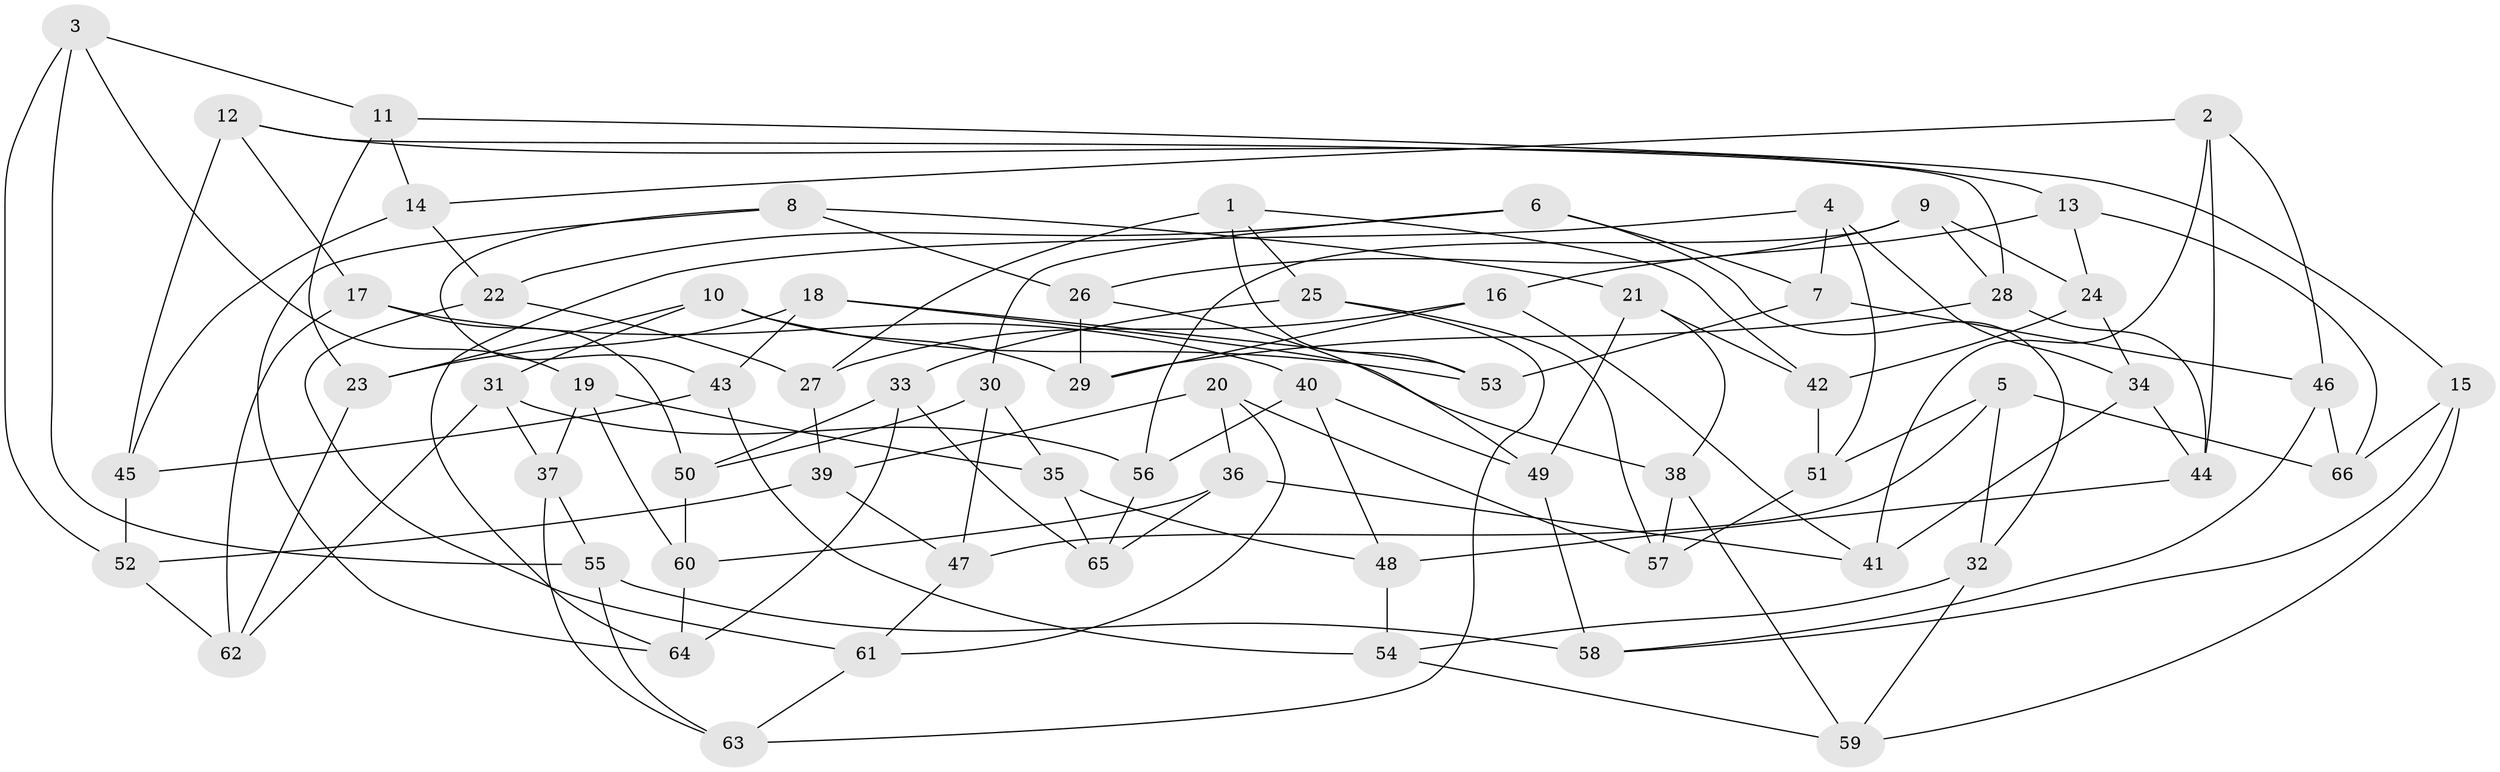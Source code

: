 // Generated by graph-tools (version 1.1) at 2025/11/02/27/25 16:11:48]
// undirected, 66 vertices, 132 edges
graph export_dot {
graph [start="1"]
  node [color=gray90,style=filled];
  1;
  2;
  3;
  4;
  5;
  6;
  7;
  8;
  9;
  10;
  11;
  12;
  13;
  14;
  15;
  16;
  17;
  18;
  19;
  20;
  21;
  22;
  23;
  24;
  25;
  26;
  27;
  28;
  29;
  30;
  31;
  32;
  33;
  34;
  35;
  36;
  37;
  38;
  39;
  40;
  41;
  42;
  43;
  44;
  45;
  46;
  47;
  48;
  49;
  50;
  51;
  52;
  53;
  54;
  55;
  56;
  57;
  58;
  59;
  60;
  61;
  62;
  63;
  64;
  65;
  66;
  1 -- 42;
  1 -- 27;
  1 -- 25;
  1 -- 53;
  2 -- 41;
  2 -- 14;
  2 -- 46;
  2 -- 44;
  3 -- 55;
  3 -- 11;
  3 -- 52;
  3 -- 19;
  4 -- 7;
  4 -- 51;
  4 -- 64;
  4 -- 34;
  5 -- 47;
  5 -- 66;
  5 -- 51;
  5 -- 32;
  6 -- 32;
  6 -- 7;
  6 -- 30;
  6 -- 22;
  7 -- 53;
  7 -- 46;
  8 -- 26;
  8 -- 64;
  8 -- 43;
  8 -- 21;
  9 -- 56;
  9 -- 28;
  9 -- 24;
  9 -- 26;
  10 -- 23;
  10 -- 29;
  10 -- 31;
  10 -- 53;
  11 -- 23;
  11 -- 14;
  11 -- 15;
  12 -- 17;
  12 -- 28;
  12 -- 45;
  12 -- 13;
  13 -- 16;
  13 -- 66;
  13 -- 24;
  14 -- 45;
  14 -- 22;
  15 -- 58;
  15 -- 59;
  15 -- 66;
  16 -- 41;
  16 -- 27;
  16 -- 29;
  17 -- 50;
  17 -- 62;
  17 -- 40;
  18 -- 43;
  18 -- 23;
  18 -- 38;
  18 -- 53;
  19 -- 60;
  19 -- 35;
  19 -- 37;
  20 -- 39;
  20 -- 36;
  20 -- 61;
  20 -- 57;
  21 -- 42;
  21 -- 38;
  21 -- 49;
  22 -- 61;
  22 -- 27;
  23 -- 62;
  24 -- 34;
  24 -- 42;
  25 -- 63;
  25 -- 57;
  25 -- 33;
  26 -- 49;
  26 -- 29;
  27 -- 39;
  28 -- 29;
  28 -- 44;
  30 -- 35;
  30 -- 47;
  30 -- 50;
  31 -- 62;
  31 -- 56;
  31 -- 37;
  32 -- 59;
  32 -- 54;
  33 -- 64;
  33 -- 50;
  33 -- 65;
  34 -- 44;
  34 -- 41;
  35 -- 65;
  35 -- 48;
  36 -- 60;
  36 -- 41;
  36 -- 65;
  37 -- 63;
  37 -- 55;
  38 -- 57;
  38 -- 59;
  39 -- 52;
  39 -- 47;
  40 -- 49;
  40 -- 56;
  40 -- 48;
  42 -- 51;
  43 -- 45;
  43 -- 54;
  44 -- 48;
  45 -- 52;
  46 -- 66;
  46 -- 58;
  47 -- 61;
  48 -- 54;
  49 -- 58;
  50 -- 60;
  51 -- 57;
  52 -- 62;
  54 -- 59;
  55 -- 63;
  55 -- 58;
  56 -- 65;
  60 -- 64;
  61 -- 63;
}
